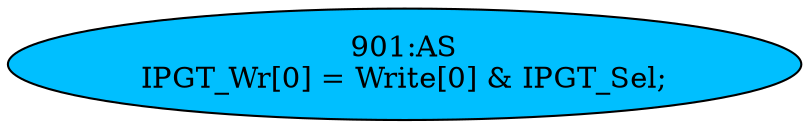 strict digraph "" {
	node [label="\N"];
	"901:AS"	 [ast="<pyverilog.vparser.ast.Assign object at 0x7fbdee0c8e10>",
		def_var="['IPGT_Wr']",
		fillcolor=deepskyblue,
		label="901:AS
IPGT_Wr[0] = Write[0] & IPGT_Sel;",
		statements="[]",
		style=filled,
		typ=Assign,
		use_var="['Write', 'IPGT_Sel']"];
}
